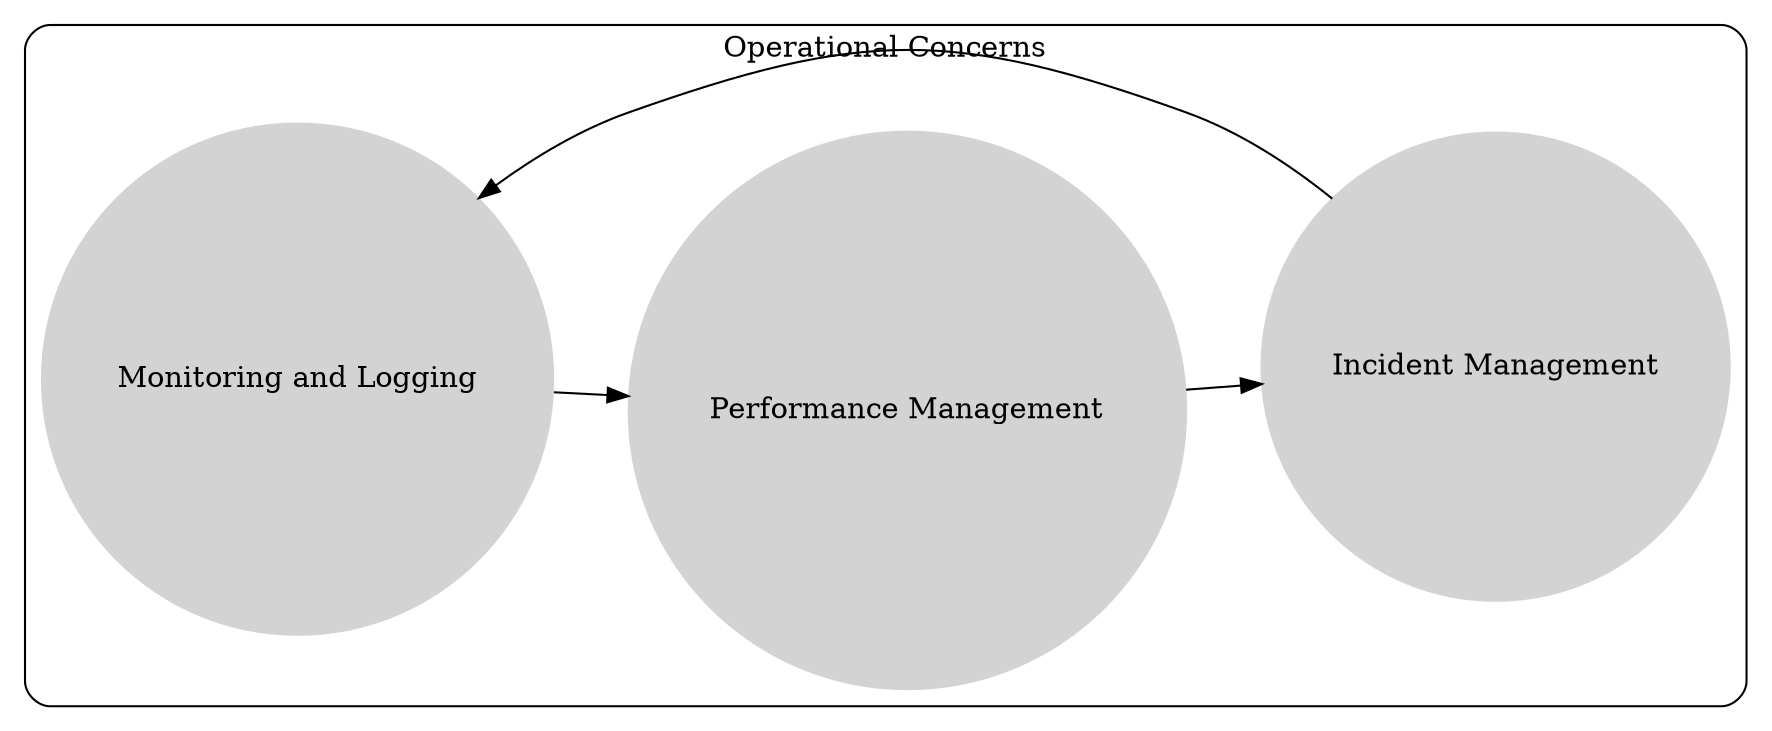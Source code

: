 digraph SaaS_Architecture {
    rankdir=LR;
    node [shape=circle, style=filled, color=lightgrey];

    subgraph cluster4 {
        label = "Operational Concerns";
        style=rounded;
        MonitoringLogging [label="Monitoring and Logging"];
        PerformanceManagement [label="Performance Management"];
        IncidentManagement [label="Incident Management"];
    }

    MonitoringLogging -> PerformanceManagement;
    PerformanceManagement -> IncidentManagement;
    IncidentManagement -> MonitoringLogging;

}



